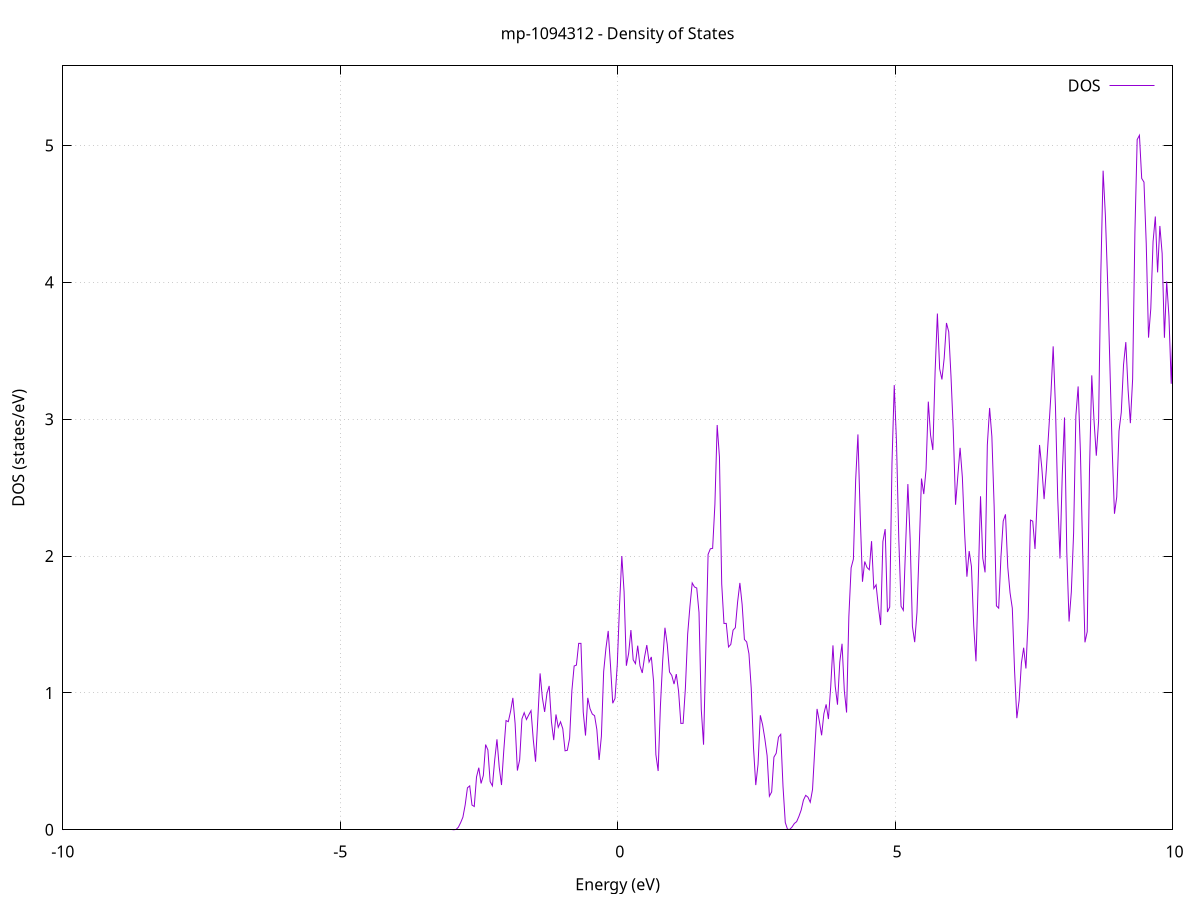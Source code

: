 set title 'mp-1094312 - Density of States'
set xlabel 'Energy (eV)'
set ylabel 'DOS (states/eV)'
set grid
set xrange [-10:10]
set yrange [0:5.581]
set xzeroaxis lt -1
set terminal png size 800,600
set output 'mp-1094312_dos_gnuplot.png'
plot '-' using 1:2 with lines title 'DOS'
-45.014400 0.000000
-44.973500 0.000000
-44.932600 0.000000
-44.891700 0.000000
-44.850800 0.000000
-44.809800 0.000000
-44.768900 0.000000
-44.728000 0.000000
-44.687100 0.000000
-44.646200 0.000000
-44.605300 0.000000
-44.564300 0.000000
-44.523400 0.000000
-44.482500 0.000000
-44.441600 0.000000
-44.400700 0.000000
-44.359800 0.000000
-44.318800 0.000000
-44.277900 0.000000
-44.237000 0.000000
-44.196100 0.000000
-44.155200 0.000000
-44.114300 0.000000
-44.073300 0.000000
-44.032400 0.000000
-43.991500 0.000000
-43.950600 0.000000
-43.909700 0.000000
-43.868800 0.000000
-43.827900 0.000000
-43.786900 0.000000
-43.746000 0.000000
-43.705100 0.000000
-43.664200 0.000000
-43.623300 0.000000
-43.582400 0.000000
-43.541400 0.000000
-43.500500 0.000000
-43.459600 0.000000
-43.418700 0.000000
-43.377800 0.000000
-43.336900 0.000000
-43.295900 0.000000
-43.255000 0.000000
-43.214100 0.000000
-43.173200 0.000000
-43.132300 0.000000
-43.091400 0.000000
-43.050400 0.000000
-43.009500 0.000000
-42.968600 0.000000
-42.927700 0.000000
-42.886800 0.000000
-42.845900 0.000000
-42.804900 0.000000
-42.764000 0.000000
-42.723100 0.000000
-42.682200 0.000000
-42.641300 0.000000
-42.600400 0.000000
-42.559400 0.000000
-42.518500 0.000000
-42.477600 0.000000
-42.436700 0.000000
-42.395800 0.000000
-42.354900 0.000000
-42.313900 0.000000
-42.273000 0.000000
-42.232100 0.000000
-42.191200 0.000000
-42.150300 0.000000
-42.109400 0.000000
-42.068500 0.000000
-42.027500 0.000000
-41.986600 0.000000
-41.945700 0.000000
-41.904800 0.000000
-41.863900 0.000000
-41.823000 0.000000
-41.782000 0.000000
-41.741100 0.000000
-41.700200 0.000000
-41.659300 0.000000
-41.618400 0.000000
-41.577500 0.000000
-41.536500 0.000000
-41.495600 0.000000
-41.454700 0.000100
-41.413800 0.017100
-41.372900 0.610900
-41.332000 6.289700
-41.291000 19.153400
-41.250100 17.563800
-41.209200 4.842600
-41.168300 0.393500
-41.127400 0.009200
-41.086500 0.000100
-41.045500 0.000000
-41.004600 0.000000
-40.963700 0.000000
-40.922800 0.000000
-40.881900 0.000000
-40.841000 0.000000
-40.800000 0.000000
-40.759100 0.000000
-40.718200 0.000000
-40.677300 0.000000
-40.636400 0.000000
-40.595500 0.000000
-40.554500 0.000000
-40.513600 0.000000
-40.472700 0.000000
-40.431800 0.000000
-40.390900 0.000000
-40.350000 0.000000
-40.309100 0.000000
-40.268100 0.000000
-40.227200 0.000000
-40.186300 0.000000
-40.145400 0.000000
-40.104500 0.000000
-40.063600 0.000000
-40.022600 0.000000
-39.981700 0.000000
-39.940800 0.000000
-39.899900 0.000000
-39.859000 0.000000
-39.818100 0.000000
-39.777100 0.000000
-39.736200 0.000000
-39.695300 0.000000
-39.654400 0.000000
-39.613500 0.000000
-39.572600 0.000000
-39.531600 0.000000
-39.490700 0.000000
-39.449800 0.000000
-39.408900 0.000000
-39.368000 0.000000
-39.327100 0.000000
-39.286100 0.000000
-39.245200 0.000000
-39.204300 0.000000
-39.163400 0.000000
-39.122500 0.000000
-39.081600 0.000000
-39.040600 0.000000
-38.999700 0.000000
-38.958800 0.000000
-38.917900 0.000000
-38.877000 0.000000
-38.836100 0.000000
-38.795200 0.000000
-38.754200 0.000000
-38.713300 0.000000
-38.672400 0.000000
-38.631500 0.000000
-38.590600 0.000000
-38.549700 0.000000
-38.508700 0.000000
-38.467800 0.000000
-38.426900 0.000000
-38.386000 0.000000
-38.345100 0.000000
-38.304200 0.000000
-38.263200 0.000000
-38.222300 0.000000
-38.181400 0.000000
-38.140500 0.000000
-38.099600 0.000000
-38.058700 0.000000
-38.017700 0.000000
-37.976800 0.000000
-37.935900 0.000000
-37.895000 0.000000
-37.854100 0.000000
-37.813200 0.000000
-37.772200 0.000000
-37.731300 0.000000
-37.690400 0.000000
-37.649500 0.000000
-37.608600 0.000000
-37.567700 0.000000
-37.526700 0.000000
-37.485800 0.000000
-37.444900 0.000000
-37.404000 0.000000
-37.363100 0.000000
-37.322200 0.000000
-37.281200 0.000000
-37.240300 0.000000
-37.199400 0.000000
-37.158500 0.000000
-37.117600 0.000000
-37.076700 0.000000
-37.035800 0.000000
-36.994800 0.000000
-36.953900 0.000000
-36.913000 0.000000
-36.872100 0.000000
-36.831200 0.000000
-36.790300 0.000000
-36.749300 0.000000
-36.708400 0.000000
-36.667500 0.000000
-36.626600 0.000000
-36.585700 0.000000
-36.544800 0.000000
-36.503800 0.000000
-36.462900 0.000000
-36.422000 0.000000
-36.381100 0.000000
-36.340200 0.000000
-36.299300 0.000000
-36.258300 0.000000
-36.217400 0.000000
-36.176500 0.000000
-36.135600 0.000000
-36.094700 0.000000
-36.053800 0.000000
-36.012800 0.000000
-35.971900 0.000000
-35.931000 0.000000
-35.890100 0.000000
-35.849200 0.000000
-35.808300 0.000000
-35.767300 0.000000
-35.726400 0.000000
-35.685500 0.000000
-35.644600 0.000000
-35.603700 0.000000
-35.562800 0.000000
-35.521900 0.000000
-35.480900 0.000000
-35.440000 0.000000
-35.399100 0.000000
-35.358200 0.000000
-35.317300 0.000000
-35.276400 0.000000
-35.235400 0.000000
-35.194500 0.000000
-35.153600 0.000000
-35.112700 0.000000
-35.071800 0.000000
-35.030900 0.000000
-34.989900 0.000000
-34.949000 0.000000
-34.908100 0.000000
-34.867200 0.000000
-34.826300 0.000000
-34.785400 0.000000
-34.744400 0.000000
-34.703500 0.000000
-34.662600 0.000000
-34.621700 0.000000
-34.580800 0.000000
-34.539900 0.000000
-34.498900 0.000000
-34.458000 0.000000
-34.417100 0.000000
-34.376200 0.000000
-34.335300 0.000000
-34.294400 0.000000
-34.253400 0.000000
-34.212500 0.000000
-34.171600 0.000000
-34.130700 0.000000
-34.089800 0.000000
-34.048900 0.000000
-34.007900 0.000000
-33.967000 0.000000
-33.926100 0.000000
-33.885200 0.000000
-33.844300 0.000000
-33.803400 0.000000
-33.762500 0.000000
-33.721500 0.000000
-33.680600 0.000000
-33.639700 0.000000
-33.598800 0.000000
-33.557900 0.000000
-33.517000 0.000000
-33.476000 0.000000
-33.435100 0.000000
-33.394200 0.000000
-33.353300 0.000000
-33.312400 0.000000
-33.271500 0.000000
-33.230500 0.000000
-33.189600 0.000000
-33.148700 0.000000
-33.107800 0.000000
-33.066900 0.000000
-33.026000 0.000000
-32.985000 0.000000
-32.944100 0.000000
-32.903200 0.000000
-32.862300 0.000000
-32.821400 0.000000
-32.780500 0.000000
-32.739500 0.000000
-32.698600 0.000000
-32.657700 0.000000
-32.616800 0.000000
-32.575900 0.000000
-32.535000 0.000000
-32.494000 0.000000
-32.453100 0.000000
-32.412200 0.000000
-32.371300 0.000000
-32.330400 0.000000
-32.289500 0.000000
-32.248500 0.000000
-32.207600 0.000000
-32.166700 0.000000
-32.125800 0.000000
-32.084900 0.000000
-32.044000 0.000000
-32.003100 0.000000
-31.962100 0.000000
-31.921200 0.000000
-31.880300 0.000000
-31.839400 0.000000
-31.798500 0.000000
-31.757600 0.000000
-31.716600 0.000000
-31.675700 0.000000
-31.634800 0.000000
-31.593900 0.000000
-31.553000 0.000000
-31.512100 0.000000
-31.471100 0.000000
-31.430200 0.000000
-31.389300 0.000000
-31.348400 0.000000
-31.307500 0.000000
-31.266600 0.000000
-31.225600 0.000000
-31.184700 0.000000
-31.143800 0.000000
-31.102900 0.000000
-31.062000 0.000000
-31.021100 0.000000
-30.980100 0.000000
-30.939200 0.000000
-30.898300 0.000000
-30.857400 0.000000
-30.816500 0.000000
-30.775600 0.000000
-30.734600 0.000000
-30.693700 0.000000
-30.652800 0.000000
-30.611900 0.000000
-30.571000 0.000000
-30.530100 0.000000
-30.489200 0.000000
-30.448200 0.000000
-30.407300 0.000000
-30.366400 0.000000
-30.325500 0.000000
-30.284600 0.000000
-30.243700 0.000000
-30.202700 0.000000
-30.161800 0.000000
-30.120900 0.000000
-30.080000 0.000000
-30.039100 0.000000
-29.998200 0.000000
-29.957200 0.000000
-29.916300 0.000000
-29.875400 0.000000
-29.834500 0.000000
-29.793600 0.000000
-29.752700 0.000000
-29.711700 0.000000
-29.670800 0.000000
-29.629900 0.000000
-29.589000 0.000000
-29.548100 0.000000
-29.507200 0.000000
-29.466200 0.000000
-29.425300 0.000000
-29.384400 0.000000
-29.343500 0.000000
-29.302600 0.000000
-29.261700 0.000000
-29.220700 0.000000
-29.179800 0.000000
-29.138900 0.000000
-29.098000 0.000000
-29.057100 0.000000
-29.016200 0.000000
-28.975200 0.000000
-28.934300 0.000000
-28.893400 0.000000
-28.852500 0.000000
-28.811600 0.000000
-28.770700 0.000000
-28.729800 0.000000
-28.688800 0.000000
-28.647900 0.000000
-28.607000 0.000000
-28.566100 0.000000
-28.525200 0.000000
-28.484300 0.000000
-28.443300 0.000000
-28.402400 0.000000
-28.361500 0.000000
-28.320600 0.000000
-28.279700 0.000000
-28.238800 0.000000
-28.197800 0.000000
-28.156900 0.000000
-28.116000 0.000000
-28.075100 0.000000
-28.034200 0.000000
-27.993300 0.000000
-27.952300 0.000000
-27.911400 0.000000
-27.870500 0.000000
-27.829600 0.000000
-27.788700 0.000000
-27.747800 0.000000
-27.706800 0.000000
-27.665900 0.000000
-27.625000 0.000000
-27.584100 0.000000
-27.543200 0.000000
-27.502300 0.000000
-27.461300 0.000000
-27.420400 0.000000
-27.379500 0.000000
-27.338600 0.000000
-27.297700 0.000000
-27.256800 0.000000
-27.215900 0.000000
-27.174900 0.000000
-27.134000 0.000000
-27.093100 0.000000
-27.052200 0.000000
-27.011300 0.000000
-26.970400 0.000000
-26.929400 0.000000
-26.888500 0.000000
-26.847600 0.000000
-26.806700 0.000000
-26.765800 0.000000
-26.724900 0.000000
-26.683900 0.000000
-26.643000 0.000000
-26.602100 0.000000
-26.561200 0.000000
-26.520300 0.000000
-26.479400 0.000000
-26.438400 0.000000
-26.397500 0.000000
-26.356600 0.000000
-26.315700 0.000000
-26.274800 0.000000
-26.233900 0.000000
-26.192900 0.000000
-26.152000 0.000000
-26.111100 0.000000
-26.070200 0.000000
-26.029300 0.000000
-25.988400 0.000000
-25.947400 0.000000
-25.906500 0.000000
-25.865600 0.000000
-25.824700 0.000000
-25.783800 0.000000
-25.742900 0.000000
-25.701900 0.000000
-25.661000 0.000000
-25.620100 0.000000
-25.579200 0.000000
-25.538300 0.000000
-25.497400 0.000000
-25.456500 0.000000
-25.415500 0.000000
-25.374600 0.000000
-25.333700 0.000000
-25.292800 0.000000
-25.251900 0.000000
-25.211000 0.000000
-25.170000 0.000000
-25.129100 0.000000
-25.088200 0.000000
-25.047300 0.000000
-25.006400 0.000000
-24.965500 0.000000
-24.924500 0.000000
-24.883600 0.000000
-24.842700 0.000000
-24.801800 0.000000
-24.760900 0.000000
-24.720000 0.000000
-24.679000 0.000000
-24.638100 0.000000
-24.597200 0.000000
-24.556300 0.000000
-24.515400 0.000000
-24.474500 0.000000
-24.433500 0.000000
-24.392600 0.000000
-24.351700 0.000000
-24.310800 0.000000
-24.269900 0.000000
-24.229000 0.000000
-24.188000 0.000000
-24.147100 0.000000
-24.106200 0.000000
-24.065300 0.000000
-24.024400 0.000000
-23.983500 0.000000
-23.942500 0.000000
-23.901600 0.000000
-23.860700 0.000000
-23.819800 0.000000
-23.778900 0.000000
-23.738000 0.000000
-23.697100 0.000000
-23.656100 0.000000
-23.615200 0.000000
-23.574300 0.000000
-23.533400 0.000000
-23.492500 0.000000
-23.451600 0.000000
-23.410600 0.000000
-23.369700 0.000000
-23.328800 0.000000
-23.287900 0.000000
-23.247000 0.000000
-23.206100 0.000000
-23.165100 0.000000
-23.124200 0.000000
-23.083300 0.000000
-23.042400 0.000000
-23.001500 0.000000
-22.960600 0.000000
-22.919600 0.000000
-22.878700 0.000000
-22.837800 0.000000
-22.796900 0.000000
-22.756000 0.000000
-22.715100 0.000000
-22.674100 0.000000
-22.633200 0.000000
-22.592300 0.000000
-22.551400 0.000000
-22.510500 0.000000
-22.469600 0.000000
-22.428600 0.000000
-22.387700 0.000000
-22.346800 0.000000
-22.305900 0.000000
-22.265000 0.000000
-22.224100 0.000000
-22.183200 0.000000
-22.142200 0.000000
-22.101300 0.000000
-22.060400 0.000000
-22.019500 0.000000
-21.978600 0.000000
-21.937700 0.000000
-21.896700 0.000000
-21.855800 0.000000
-21.814900 0.000000
-21.774000 0.000000
-21.733100 0.000000
-21.692200 0.000000
-21.651200 0.000000
-21.610300 0.000000
-21.569400 0.000000
-21.528500 0.000000
-21.487600 0.000000
-21.446700 0.000000
-21.405700 0.000000
-21.364800 0.000000
-21.323900 0.000000
-21.283000 0.000000
-21.242100 0.000000
-21.201200 0.000000
-21.160200 0.000000
-21.119300 0.000000
-21.078400 0.000000
-21.037500 0.000000
-20.996600 0.000000
-20.955700 0.000000
-20.914700 0.000000
-20.873800 0.000000
-20.832900 0.000000
-20.792000 0.000000
-20.751100 0.000000
-20.710200 0.000000
-20.669200 0.000000
-20.628300 0.000000
-20.587400 0.000000
-20.546500 0.000000
-20.505600 0.000000
-20.464700 0.000000
-20.423800 0.000000
-20.382800 0.000000
-20.341900 0.000000
-20.301000 0.000000
-20.260100 0.000000
-20.219200 0.000000
-20.178300 0.000000
-20.137300 0.000000
-20.096400 0.000000
-20.055500 0.000000
-20.014600 0.000000
-19.973700 0.000000
-19.932800 0.000000
-19.891800 0.000000
-19.850900 0.000000
-19.810000 0.000000
-19.769100 0.000000
-19.728200 0.000000
-19.687300 0.000000
-19.646300 0.000000
-19.605400 0.000000
-19.564500 0.005400
-19.523600 0.303400
-19.482700 5.149700
-19.441800 28.344200
-19.400800 55.504600
-19.359900 42.648100
-19.319000 13.146700
-19.278100 1.484100
-19.237200 0.054200
-19.196300 0.000600
-19.155300 0.000000
-19.114400 0.000000
-19.073500 0.000000
-19.032600 0.000000
-18.991700 0.000000
-18.950800 0.000000
-18.909900 0.000000
-18.868900 0.000000
-18.828000 0.000000
-18.787100 0.000000
-18.746200 0.000000
-18.705300 0.000000
-18.664400 0.000000
-18.623400 0.000000
-18.582500 0.000000
-18.541600 0.000000
-18.500700 0.000000
-18.459800 0.000000
-18.418900 0.000000
-18.377900 0.000000
-18.337000 0.000000
-18.296100 0.000000
-18.255200 0.000000
-18.214300 0.000000
-18.173400 0.000000
-18.132400 0.000000
-18.091500 0.000000
-18.050600 0.000000
-18.009700 0.000000
-17.968800 0.000000
-17.927900 0.000000
-17.886900 0.000000
-17.846000 0.000000
-17.805100 0.000000
-17.764200 0.000000
-17.723300 0.000000
-17.682400 0.000000
-17.641400 0.000000
-17.600500 0.000000
-17.559600 0.000000
-17.518700 0.000000
-17.477800 0.000000
-17.436900 0.000000
-17.395900 0.000000
-17.355000 0.000000
-17.314100 0.000000
-17.273200 0.000000
-17.232300 0.000000
-17.191400 0.000000
-17.150500 0.000000
-17.109500 0.000000
-17.068600 0.000000
-17.027700 0.000000
-16.986800 0.000000
-16.945900 0.000000
-16.905000 0.000000
-16.864000 0.000000
-16.823100 0.000000
-16.782200 0.000000
-16.741300 0.000000
-16.700400 0.000000
-16.659500 0.000000
-16.618500 0.000000
-16.577600 0.000000
-16.536700 0.000000
-16.495800 0.000000
-16.454900 0.000000
-16.414000 0.000000
-16.373000 0.000000
-16.332100 0.000000
-16.291200 0.000000
-16.250300 0.000000
-16.209400 0.000000
-16.168500 0.000000
-16.127500 0.000000
-16.086600 0.000000
-16.045700 0.000000
-16.004800 0.000000
-15.963900 0.000000
-15.923000 0.000000
-15.882000 0.000000
-15.841100 0.000000
-15.800200 0.000000
-15.759300 0.000000
-15.718400 0.000000
-15.677500 0.000000
-15.636500 0.000000
-15.595600 0.000000
-15.554700 0.000000
-15.513800 0.000000
-15.472900 0.000000
-15.432000 0.000000
-15.391100 0.000000
-15.350100 0.000000
-15.309200 0.000000
-15.268300 0.000000
-15.227400 0.000000
-15.186500 0.000000
-15.145600 0.000000
-15.104600 0.000000
-15.063700 0.000000
-15.022800 0.000000
-14.981900 0.000000
-14.941000 0.000000
-14.900100 0.000000
-14.859100 0.000000
-14.818200 0.000000
-14.777300 0.000000
-14.736400 0.000000
-14.695500 0.000000
-14.654600 0.000000
-14.613600 0.000000
-14.572700 0.000000
-14.531800 0.000000
-14.490900 0.000000
-14.450000 0.000000
-14.409100 0.000000
-14.368100 0.000000
-14.327200 0.000000
-14.286300 0.000000
-14.245400 0.000000
-14.204500 0.000000
-14.163600 0.000000
-14.122600 0.000000
-14.081700 0.000000
-14.040800 0.000000
-13.999900 0.000000
-13.959000 0.000000
-13.918100 0.000000
-13.877200 0.000000
-13.836200 0.000000
-13.795300 0.000000
-13.754400 0.000000
-13.713500 0.000000
-13.672600 0.000000
-13.631700 0.000000
-13.590700 0.000200
-13.549800 0.013800
-13.508900 0.258600
-13.468000 1.729000
-13.427100 5.258000
-13.386200 12.005100
-13.345200 29.550800
-13.304300 60.161400
-13.263400 84.990400
-13.222500 97.809900
-13.181600 111.360800
-13.140700 121.844600
-13.099700 105.388500
-13.058800 64.187300
-13.017900 27.986800
-12.977000 8.518600
-12.936100 1.883500
-12.895200 0.244600
-12.854200 0.012800
-12.813300 0.000200
-12.772400 0.000000
-12.731500 0.000000
-12.690600 0.000000
-12.649700 0.000000
-12.608700 0.000000
-12.567800 0.000000
-12.526900 0.000000
-12.486000 0.000000
-12.445100 0.000000
-12.404200 0.000000
-12.363200 0.000000
-12.322300 0.000000
-12.281400 0.000000
-12.240500 0.000000
-12.199600 0.000000
-12.158700 0.000000
-12.117800 0.000000
-12.076800 0.000000
-12.035900 0.000000
-11.995000 0.000000
-11.954100 0.000000
-11.913200 0.000000
-11.872300 0.000000
-11.831300 0.000000
-11.790400 0.000000
-11.749500 0.000000
-11.708600 0.000000
-11.667700 0.000000
-11.626800 0.000000
-11.585800 0.000000
-11.544900 0.000000
-11.504000 0.000000
-11.463100 0.000000
-11.422200 0.000000
-11.381300 0.000000
-11.340300 0.000000
-11.299400 0.000000
-11.258500 0.000000
-11.217600 0.000000
-11.176700 0.000000
-11.135800 0.000000
-11.094800 0.000000
-11.053900 0.000000
-11.013000 0.000000
-10.972100 0.000000
-10.931200 0.000000
-10.890300 0.000000
-10.849300 0.000000
-10.808400 0.000000
-10.767500 0.000000
-10.726600 0.000000
-10.685700 0.000000
-10.644800 0.000000
-10.603900 0.000000
-10.562900 0.000000
-10.522000 0.000000
-10.481100 0.000000
-10.440200 0.000000
-10.399300 0.000000
-10.358400 0.000000
-10.317400 0.000000
-10.276500 0.000000
-10.235600 0.000000
-10.194700 0.000000
-10.153800 0.000000
-10.112900 0.000000
-10.071900 0.000000
-10.031000 0.000000
-9.990100 0.000000
-9.949200 0.000000
-9.908300 0.000000
-9.867400 0.000000
-9.826400 0.000000
-9.785500 0.000000
-9.744600 0.000000
-9.703700 0.000000
-9.662800 0.000000
-9.621900 0.000000
-9.580900 0.000000
-9.540000 0.000000
-9.499100 0.000000
-9.458200 0.000000
-9.417300 0.000000
-9.376400 0.000000
-9.335400 0.000000
-9.294500 0.000000
-9.253600 0.000000
-9.212700 0.000000
-9.171800 0.000000
-9.130900 0.000000
-9.089900 0.000000
-9.049000 0.000000
-9.008100 0.000000
-8.967200 0.000000
-8.926300 0.000000
-8.885400 0.000000
-8.844500 0.000000
-8.803500 0.000000
-8.762600 0.000000
-8.721700 0.000000
-8.680800 0.000000
-8.639900 0.000000
-8.599000 0.000000
-8.558000 0.000000
-8.517100 0.000000
-8.476200 0.000000
-8.435300 0.000000
-8.394400 0.000000
-8.353500 0.000000
-8.312500 0.000000
-8.271600 0.000000
-8.230700 0.000000
-8.189800 0.000000
-8.148900 0.000000
-8.108000 0.000000
-8.067000 0.000000
-8.026100 0.000000
-7.985200 0.000000
-7.944300 0.000000
-7.903400 0.000000
-7.862500 0.000000
-7.821500 0.000000
-7.780600 0.000000
-7.739700 0.000000
-7.698800 0.000000
-7.657900 0.000000
-7.617000 0.000000
-7.576000 0.000000
-7.535100 0.000000
-7.494200 0.000000
-7.453300 0.000000
-7.412400 0.000000
-7.371500 0.000000
-7.330500 0.000000
-7.289600 0.000000
-7.248700 0.000000
-7.207800 0.000000
-7.166900 0.000000
-7.126000 0.000000
-7.085100 0.000000
-7.044100 0.000000
-7.003200 0.000000
-6.962300 0.000000
-6.921400 0.000000
-6.880500 0.000000
-6.839600 0.000000
-6.798600 0.000000
-6.757700 0.000000
-6.716800 0.000000
-6.675900 0.000000
-6.635000 0.000000
-6.594100 0.000000
-6.553100 0.000000
-6.512200 0.000000
-6.471300 0.000000
-6.430400 0.000000
-6.389500 0.000000
-6.348600 0.000000
-6.307600 0.000000
-6.266700 0.000000
-6.225800 0.000000
-6.184900 0.000000
-6.144000 0.000000
-6.103100 0.000000
-6.062100 0.000000
-6.021200 0.000000
-5.980300 0.000000
-5.939400 0.000000
-5.898500 0.000000
-5.857600 0.000000
-5.816600 0.000000
-5.775700 0.000000
-5.734800 0.000000
-5.693900 0.000000
-5.653000 0.000000
-5.612100 0.000000
-5.571200 0.000000
-5.530200 0.000000
-5.489300 0.000000
-5.448400 0.000000
-5.407500 0.000000
-5.366600 0.000000
-5.325700 0.000000
-5.284700 0.000000
-5.243800 0.000000
-5.202900 0.000000
-5.162000 0.000000
-5.121100 0.000000
-5.080200 0.000000
-5.039200 0.000000
-4.998300 0.000000
-4.957400 0.000000
-4.916500 0.000000
-4.875600 0.000000
-4.834700 0.000000
-4.793700 0.000000
-4.752800 0.000000
-4.711900 0.000000
-4.671000 0.000000
-4.630100 0.000000
-4.589200 0.000000
-4.548200 0.000000
-4.507300 0.000000
-4.466400 0.000000
-4.425500 0.000000
-4.384600 0.000000
-4.343700 0.000000
-4.302700 0.000000
-4.261800 0.000000
-4.220900 0.000000
-4.180000 0.000000
-4.139100 0.000000
-4.098200 0.000000
-4.057200 0.000000
-4.016300 0.000000
-3.975400 0.000000
-3.934500 0.000000
-3.893600 0.000000
-3.852700 0.000000
-3.811800 0.000000
-3.770800 0.000000
-3.729900 0.000000
-3.689000 0.000000
-3.648100 0.000000
-3.607200 0.000000
-3.566300 0.000000
-3.525300 0.000000
-3.484400 0.000000
-3.443500 0.000000
-3.402600 0.000000
-3.361700 0.000000
-3.320800 0.000000
-3.279800 0.000000
-3.238900 0.000000
-3.198000 0.000000
-3.157100 0.000000
-3.116200 0.000000
-3.075300 0.000000
-3.034300 0.000000
-2.993400 0.000000
-2.952500 0.000100
-2.911600 0.002400
-2.870700 0.018700
-2.829800 0.051800
-2.788800 0.092100
-2.747900 0.181700
-2.707000 0.306700
-2.666100 0.320600
-2.625200 0.180700
-2.584300 0.170000
-2.543300 0.386500
-2.502400 0.453400
-2.461500 0.338400
-2.420600 0.396600
-2.379700 0.622600
-2.338800 0.583500
-2.297900 0.351700
-2.256900 0.320800
-2.216000 0.509300
-2.175100 0.660900
-2.134200 0.456900
-2.093300 0.327000
-2.052400 0.577500
-2.011400 0.798000
-1.970500 0.789900
-1.929600 0.865200
-1.888700 0.963600
-1.847800 0.775700
-1.806900 0.432600
-1.765900 0.511600
-1.725000 0.809900
-1.684100 0.855500
-1.643200 0.805600
-1.602300 0.839200
-1.561400 0.870200
-1.520400 0.657900
-1.479500 0.497300
-1.438600 0.812600
-1.397700 1.142500
-1.356800 0.964900
-1.315900 0.861200
-1.274900 0.995100
-1.234000 1.050900
-1.193100 0.788700
-1.152200 0.655300
-1.111300 0.842300
-1.070400 0.748800
-1.029400 0.788800
-0.988500 0.737900
-0.947600 0.576900
-0.906700 0.580800
-0.865800 0.668300
-0.824900 1.016000
-0.783900 1.196700
-0.743000 1.203000
-0.702100 1.361800
-0.661200 1.361900
-0.620300 0.860900
-0.579400 0.688400
-0.538500 0.963800
-0.497500 0.884000
-0.456600 0.845400
-0.415700 0.833700
-0.374800 0.732400
-0.333900 0.510200
-0.293000 0.683400
-0.252000 1.155600
-0.211100 1.325700
-0.170200 1.452900
-0.129300 1.203800
-0.088400 0.924400
-0.047500 0.959500
-0.006500 1.207300
0.034400 1.641200
0.075300 2.000000
0.116200 1.738100
0.157100 1.198400
0.198000 1.288600
0.239000 1.459400
0.279900 1.242100
0.320800 1.213700
0.361700 1.345300
0.402600 1.197500
0.443500 1.145600
0.484500 1.260900
0.525400 1.349600
0.566300 1.225700
0.607200 1.262600
0.648100 1.082300
0.689000 0.549400
0.730000 0.429400
0.770900 0.904400
0.811800 1.235700
0.852700 1.476000
0.893600 1.355900
0.934500 1.152500
0.975500 1.127700
1.016400 1.064300
1.057300 1.137500
1.098200 1.012100
1.139100 0.777100
1.180000 0.777600
1.220900 1.034200
1.261900 1.429300
1.302800 1.631700
1.343700 1.803300
1.384600 1.774100
1.425500 1.766200
1.466400 1.587800
1.507400 0.877700
1.548300 0.621600
1.589200 1.314200
1.630100 2.012100
1.671000 2.052900
1.711900 2.056100
1.752900 2.378300
1.793800 2.957300
1.834700 2.722800
1.875600 1.795900
1.916500 1.507200
1.957400 1.507800
1.998400 1.335500
2.039300 1.354100
2.080200 1.458300
2.121100 1.476300
2.162000 1.663900
2.202900 1.803500
2.243900 1.644600
2.284800 1.390100
2.325700 1.372400
2.366600 1.285800
2.407500 1.034400
2.448400 0.601000
2.489400 0.326500
2.530300 0.478100
2.571200 0.836500
2.612100 0.767900
2.653000 0.664900
2.693900 0.540700
2.734800 0.245300
2.775800 0.276600
2.816700 0.530900
2.857600 0.558900
2.898500 0.676500
2.939400 0.697300
2.980300 0.317200
3.021300 0.052900
3.062200 0.003100
3.103100 0.003000
3.144000 0.020600
3.184900 0.046200
3.225800 0.059200
3.266800 0.097700
3.307700 0.144200
3.348600 0.216600
3.389500 0.251500
3.430400 0.238000
3.471300 0.201100
3.512300 0.293800
3.553200 0.592900
3.594100 0.883000
3.635000 0.793600
3.675900 0.690200
3.716800 0.847600
3.757800 0.916300
3.798700 0.808700
3.839600 1.041700
3.880500 1.347500
3.921400 1.048600
3.962300 0.914000
4.003300 1.225200
4.044200 1.359100
4.085100 1.017700
4.126000 0.856600
4.166900 1.556200
4.207800 1.913900
4.248800 1.977400
4.289700 2.554500
4.330600 2.888400
4.371500 2.299300
4.412400 1.811900
4.453300 1.960000
4.494200 1.916300
4.535200 1.899700
4.576100 2.108700
4.617000 1.763400
4.657900 1.789500
4.698800 1.630600
4.739700 1.495800
4.780700 2.106100
4.821600 2.196900
4.862500 1.590900
4.903400 1.627800
4.944300 2.676400
4.985200 3.248800
5.026200 2.825600
5.067100 2.123800
5.108000 1.633100
5.148900 1.603300
5.189800 2.073300
5.230700 2.525700
5.271700 2.123900
5.312600 1.485400
5.353500 1.370800
5.394400 1.586900
5.435300 2.064800
5.476200 2.566100
5.517200 2.452600
5.558100 2.632300
5.599000 3.128100
5.639900 2.882400
5.680800 2.774600
5.721700 3.347700
5.762700 3.771700
5.803600 3.368100
5.844500 3.289900
5.885400 3.446500
5.926300 3.702700
5.967200 3.638000
6.008200 3.310500
6.049100 2.916300
6.090000 2.374300
6.130900 2.584500
6.171800 2.790300
6.212700 2.575400
6.253600 2.166700
6.294600 1.848800
6.335500 2.036200
6.376400 1.923400
6.417300 1.490100
6.458200 1.230900
6.499100 1.820900
6.540100 2.436300
6.581000 1.983700
6.621900 1.880600
6.662800 2.810900
6.703700 3.081500
6.744600 2.872300
6.785600 2.362900
6.826500 1.635900
6.867400 1.619000
6.908300 1.993800
6.949200 2.255800
6.990100 2.304500
7.031100 1.919600
7.072000 1.732300
7.112900 1.618900
7.153800 1.160800
7.194700 0.815500
7.235600 0.945400
7.276600 1.217400
7.317500 1.329900
7.358400 1.178500
7.399300 1.547400
7.440200 2.262500
7.481100 2.254800
7.522100 2.051500
7.563000 2.431300
7.603900 2.811200
7.644800 2.643400
7.685700 2.416000
7.726600 2.633300
7.767500 2.902200
7.808500 3.177800
7.849400 3.531900
7.890300 3.094100
7.931200 2.428100
7.972100 1.982000
8.013000 2.591100
8.054000 3.012200
8.094900 2.028900
8.135800 1.521700
8.176700 1.737500
8.217600 2.167500
8.258500 3.024500
8.299500 3.238900
8.340400 2.760000
8.381300 2.028700
8.422200 1.369500
8.463100 1.447100
8.504000 2.625700
8.545000 3.319900
8.585900 2.988500
8.626800 2.732800
8.667700 2.984300
8.708600 4.070300
8.749500 4.815400
8.790500 4.487500
8.831400 3.996900
8.872300 3.380900
8.913200 2.777200
8.954100 2.308800
8.995000 2.431200
9.036000 2.913500
9.076900 3.049000
9.117800 3.399400
9.158700 3.562800
9.199600 3.215200
9.240500 2.970500
9.281500 3.292600
9.322400 4.363000
9.363300 5.042400
9.404200 5.074000
9.445100 4.758700
9.486000 4.731600
9.526900 4.280000
9.567900 3.595400
9.608800 3.807100
9.649700 4.296400
9.690600 4.480700
9.731500 4.072100
9.772400 4.411400
9.813400 4.210000
9.854300 3.594500
9.895200 4.006200
9.936100 3.751000
9.977000 3.258200
10.017900 3.805400
10.058900 4.543400
10.099800 4.043300
10.140700 3.009500
10.181600 2.974300
10.222500 3.009800
10.263400 2.387400
10.304400 2.684200
10.345300 3.652100
10.386200 3.771800
10.427100 3.201800
10.468000 2.707900
10.508900 2.208100
10.549900 2.243300
10.590800 2.691600
10.631700 3.145000
10.672600 3.434400
10.713500 3.191500
10.754400 3.298800
10.795400 3.670800
10.836300 3.622000
10.877200 3.322600
10.918100 3.108400
10.959000 3.340400
10.999900 3.799400
11.040800 3.469200
11.081800 2.880200
11.122700 2.970000
11.163600 3.807900
11.204500 4.026500
11.245400 3.245900
11.286300 2.217500
11.327300 1.515200
11.368200 2.005200
11.409100 3.246600
11.450000 3.763300
11.490900 2.975500
11.531800 1.921200
11.572800 2.520300
11.613700 3.549300
11.654600 3.175400
11.695500 2.119200
11.736400 1.997300
11.777300 2.442000
11.818300 2.557500
11.859200 2.976400
11.900100 3.295900
11.941000 2.836600
11.981900 2.872000
12.022800 3.204800
12.063800 3.400200
12.104700 3.263000
12.145600 2.326200
12.186500 2.301500
12.227400 2.916100
12.268300 2.695500
12.309300 1.790700
12.350200 1.733900
12.391100 2.366900
12.432000 2.604900
12.472900 2.272100
12.513800 2.074400
12.554800 2.253000
12.595700 2.424600
12.636600 3.236700
12.677500 4.372500
12.718400 5.019900
12.759300 4.755800
12.800200 4.199000
12.841200 3.847300
12.882100 2.867000
12.923000 2.568400
12.963900 3.262700
13.004800 3.871700
13.045700 4.190300
13.086700 3.910800
13.127600 3.049100
13.168500 2.535800
13.209400 2.743800
13.250300 3.018900
13.291200 2.836400
13.332200 2.512800
13.373100 2.655000
13.414000 2.227100
13.454900 1.707200
13.495800 1.872800
13.536700 2.140200
13.577700 2.280300
13.618600 2.663100
13.659500 2.964600
13.700400 3.607000
13.741300 4.448400
13.782200 3.741900
13.823200 2.239200
13.864100 1.777100
13.905000 1.938200
13.945900 2.656000
13.986800 3.373700
14.027700 2.833900
14.068700 2.059700
14.109600 1.982800
14.150500 1.782600
14.191400 1.419300
14.232300 1.251900
14.273200 1.177600
14.314200 1.084800
14.355100 1.275400
14.396000 2.041100
14.436900 2.638900
14.477800 2.306900
14.518700 2.376700
14.559600 2.764000
14.600600 2.741900
14.641500 1.922600
14.682400 1.283900
14.723300 1.623700
14.764200 2.509200
14.805100 2.476100
14.846100 1.877900
14.887000 1.579300
14.927900 1.992300
14.968800 2.377900
15.009700 3.054500
15.050600 3.990000
15.091600 3.295900
15.132500 2.577100
15.173400 2.031500
15.214300 1.179400
15.255200 1.453600
15.296100 2.109700
15.337100 2.170400
15.378000 1.973100
15.418900 1.222500
15.459800 0.692900
15.500700 1.076200
15.541600 1.810600
15.582600 2.125900
15.623500 2.433400
15.664400 2.483500
15.705300 2.586300
15.746200 2.644800
15.787100 2.241400
15.828100 2.459100
15.869000 2.696300
15.909900 2.611400
15.950800 2.716200
15.991700 2.643100
16.032600 2.521000
16.073500 2.361800
16.114500 1.757000
16.155400 1.186100
16.196300 1.098500
16.237200 1.094200
16.278100 1.275700
16.319000 1.272800
16.360000 1.390700
16.400900 1.354400
16.441800 1.305000
16.482700 1.516200
16.523600 1.673600
16.564500 1.613300
16.605500 1.287200
16.646400 1.335100
16.687300 1.816500
16.728200 1.690400
16.769100 1.470800
16.810000 1.501300
16.851000 1.598000
16.891900 1.545100
16.932800 1.723000
16.973700 1.804100
17.014600 1.619100
17.055500 1.424500
17.096500 1.122200
17.137400 0.972500
17.178300 1.199200
17.219200 1.346300
17.260100 1.254200
17.301000 1.122500
17.342000 1.255800
17.382900 1.863100
17.423800 2.209100
17.464700 1.784900
17.505600 2.070500
17.546500 2.939000
17.587500 3.097800
17.628400 3.335200
17.669300 3.812300
17.710200 4.131000
17.751100 4.707100
17.792000 4.586500
17.832900 3.441200
17.873900 3.008100
17.914800 3.971200
17.955700 4.424700
17.996600 3.528800
18.037500 2.815900
18.078400 2.822200
18.119400 2.811400
18.160300 2.444900
18.201200 2.264500
18.242100 2.606200
18.283000 3.656500
18.323900 4.734300
18.364900 4.805100
18.405800 4.278400
18.446700 3.976500
18.487600 4.396200
18.528500 3.869500
18.569400 3.575000
18.610400 3.850100
18.651300 3.506100
18.692200 3.631300
18.733100 3.949900
18.774000 2.959600
18.814900 2.350100
18.855900 2.516100
18.896800 2.549600
18.937700 2.774100
18.978600 2.797900
19.019500 2.386600
19.060400 2.375100
19.101400 2.609100
19.142300 2.589600
19.183200 2.817100
19.224100 3.444200
19.265000 4.214800
19.305900 5.059700
19.346800 4.713100
19.387800 3.554400
19.428700 2.977500
19.469600 2.945900
19.510500 2.774200
19.551400 3.170000
19.592300 4.067400
19.633300 3.722700
19.674200 2.966200
19.715100 3.452500
19.756000 3.818800
19.796900 3.333700
19.837800 3.405400
19.878800 4.065700
19.919700 4.780300
19.960600 4.350900
20.001500 2.999100
20.042400 2.331100
20.083300 2.327100
20.124300 2.373400
20.165200 2.592500
20.206100 2.640700
20.247000 2.146300
20.287900 2.323400
20.328800 3.896400
20.369800 4.762400
20.410700 4.173200
20.451600 3.455700
20.492500 2.914000
20.533400 2.676100
20.574300 2.617200
20.615300 2.857500
20.656200 2.923300
20.697100 2.650800
20.738000 2.996000
20.778900 3.852100
20.819800 3.520400
20.860800 2.586000
20.901700 2.549600
20.942600 2.705900
20.983500 2.706300
21.024400 2.887600
21.065300 3.784600
21.106200 4.692100
21.147200 5.060100
21.188100 4.346800
21.229000 3.586600
21.269900 2.778900
21.310800 2.216600
21.351700 2.238300
21.392700 2.181800
21.433600 1.899900
21.474500 2.348400
21.515400 3.333500
21.556300 3.063600
21.597200 2.535500
21.638200 3.070500
21.679100 3.901100
21.720000 3.737400
21.760900 3.181700
21.801800 3.349300
21.842700 3.308600
21.883700 3.192800
21.924600 3.579400
21.965500 3.556000
22.006400 2.762600
22.047300 2.562600
22.088200 2.474600
22.129200 2.406000
22.170100 3.008500
22.211000 3.450500
22.251900 3.553600
22.292800 3.513600
22.333700 3.346800
22.374700 3.997600
22.415600 4.880300
22.456500 4.812000
22.497400 3.587500
22.538300 2.911100
22.579200 2.993400
22.620200 3.208200
22.661100 3.720100
22.702000 3.957500
22.742900 3.324000
22.783800 2.410600
22.824700 2.956300
22.865600 4.112300
22.906600 3.840900
22.947500 2.852600
22.988400 2.742200
23.029300 2.644900
23.070200 2.016300
23.111100 1.684800
23.152100 2.106800
23.193000 3.300900
23.233900 3.791500
23.274800 3.158800
23.315700 2.680300
23.356600 2.262700
23.397600 2.153300
23.438500 2.397700
23.479400 2.762600
23.520300 3.325300
23.561200 3.199000
23.602100 3.052100
23.643100 3.189500
23.684000 2.711000
23.724900 2.739100
23.765800 2.890400
23.806700 2.582500
23.847600 1.706600
23.888600 0.890800
23.929500 1.138000
23.970400 1.983300
24.011300 2.949800
24.052200 3.275300
24.093100 2.487800
24.134100 2.019400
24.175000 2.404100
24.215900 2.952500
24.256800 3.275500
24.297700 3.005200
24.338600 2.919400
24.379500 3.534100
24.420500 3.747800
24.461400 3.470900
24.502300 3.674100
24.543200 4.162400
24.584100 3.492300
24.625000 2.916500
24.666000 3.410700
24.706900 3.272000
24.747800 2.691200
24.788700 2.830600
24.829600 3.084400
24.870500 3.148300
24.911500 4.046500
24.952400 4.700800
24.993300 4.904400
25.034200 4.176700
25.075100 3.553600
25.116000 3.260500
25.157000 2.926700
25.197900 2.651000
25.238800 3.171200
25.279700 3.941400
25.320600 4.467900
25.361500 4.436000
25.402500 4.248000
25.443400 4.745500
25.484300 5.002700
25.525200 4.729300
25.566100 4.565800
25.607000 4.002300
25.648000 3.590700
25.688900 3.669100
25.729800 4.352800
25.770700 5.524500
25.811600 5.340200
25.852500 4.629000
25.893500 4.391700
25.934400 4.740400
25.975300 5.506300
26.016200 5.481900
26.057100 4.526300
26.098000 4.084400
26.138900 3.770900
26.179900 3.551200
26.220800 3.032600
26.261700 2.730300
26.302600 3.289700
26.343500 3.983100
26.384400 4.441700
26.425400 4.916100
26.466300 4.475500
26.507200 3.514700
26.548100 3.578100
26.589000 3.976500
26.629900 3.827700
26.670900 3.701200
26.711800 3.087000
26.752700 2.794800
26.793600 3.206700
26.834500 3.885200
26.875400 3.965400
26.916400 4.324600
26.957300 5.048200
26.998200 4.694400
27.039100 3.235700
27.080000 2.506900
27.120900 2.433600
27.161900 2.778800
27.202800 3.393700
27.243700 4.279300
27.284600 5.017400
27.325500 5.147500
27.366400 5.864500
27.407400 6.264200
27.448300 5.458800
27.489200 4.496000
27.530100 3.850600
27.571000 3.962700
27.611900 4.557200
27.652800 4.393600
27.693800 4.092400
27.734700 3.858700
27.775600 3.638000
27.816500 3.359200
27.857400 2.698200
27.898300 2.854900
27.939300 4.277900
27.980200 5.300800
28.021100 5.398700
28.062000 5.719100
28.102900 5.156500
28.143800 4.220400
28.184800 4.031900
28.225700 3.860700
28.266600 3.736300
28.307500 3.872200
28.348400 4.284300
28.389300 5.057800
28.430300 5.794200
28.471200 5.130400
28.512100 4.076500
28.553000 3.605100
28.593900 3.198500
28.634800 3.490300
28.675800 3.682500
28.716700 3.688900
28.757600 3.621700
28.798500 3.733400
28.839400 4.917800
28.880300 5.803800
28.921300 4.656400
28.962200 4.314700
29.003100 5.118700
29.044000 5.067900
29.084900 4.276700
29.125800 4.121100
29.166800 4.056900
29.207700 4.330900
29.248600 4.700300
29.289500 3.795400
29.330400 4.284700
29.371300 5.596900
29.412200 5.708700
29.453200 5.254500
29.494100 4.244300
29.535000 3.276400
29.575900 2.966500
29.616800 3.124500
29.657700 3.158300
29.698700 3.214700
29.739600 4.144000
29.780500 4.126100
29.821400 3.519700
29.862300 3.933300
29.903200 4.746300
29.944200 5.274900
29.985100 5.074200
30.026000 4.406600
30.066900 4.664900
30.107800 4.558000
30.148700 3.817200
30.189700 3.501400
30.230600 3.488800
30.271500 4.000500
30.312400 4.027800
30.353300 3.942200
30.394200 3.947500
30.435200 3.755900
30.476100 3.069500
30.517000 2.462000
30.557900 2.036200
30.598800 1.905000
30.639700 2.852300
30.680700 4.003100
30.721600 3.941600
30.762500 3.541900
30.803400 3.155300
30.844300 2.727000
30.885200 2.489800
30.926200 2.386900
30.967100 1.785700
31.008000 1.216400
31.048900 1.120200
31.089800 1.066400
31.130700 0.741600
31.171600 0.640700
31.212600 1.188500
31.253500 1.915600
31.294400 1.626800
31.335300 1.273400
31.376200 1.504800
31.417100 1.890300
31.458100 2.196200
31.499000 2.329600
31.539900 1.950800
31.580800 1.437400
31.621700 1.182200
31.662600 1.253400
31.703600 1.505200
31.744500 1.461800
31.785400 1.093600
31.826300 0.626700
31.867200 0.317700
31.908100 0.386000
31.949100 0.490200
31.990000 0.395800
32.030900 0.288500
32.071800 0.249000
32.112700 0.188900
32.153600 0.114700
32.194600 0.044000
32.235500 0.024100
32.276400 0.110000
32.317300 0.248000
32.358200 0.391800
32.399100 0.705700
32.440100 0.842100
32.481000 0.680900
32.521900 0.551000
32.562800 0.475300
32.603700 0.501300
32.644600 0.299500
32.685500 0.082100
32.726500 0.047100
32.767400 0.040300
32.808300 0.092000
32.849200 0.170800
32.890100 0.101100
32.931000 0.019700
32.972000 0.028600
33.012900 0.124500
33.053800 0.183000
33.094700 0.135500
33.135600 0.085200
33.176500 0.026200
33.217500 0.002600
33.258400 0.000100
33.299300 0.000000
33.340200 0.000000
33.381100 0.000000
33.422000 0.000000
33.463000 0.000000
33.503900 0.000000
33.544800 0.000000
33.585700 0.000000
33.626600 0.000000
33.667500 0.000000
33.708500 0.000000
33.749400 0.000000
33.790300 0.000000
33.831200 0.000000
33.872100 0.000000
33.913000 0.000000
33.954000 0.000000
33.994900 0.000000
34.035800 0.000000
34.076700 0.000000
34.117600 0.000000
34.158500 0.000000
34.199500 0.000000
34.240400 0.000000
34.281300 0.000000
34.322200 0.000000
34.363100 0.000000
34.404000 0.000000
34.444900 0.000000
34.485900 0.000000
34.526800 0.000000
34.567700 0.000000
34.608600 0.000000
34.649500 0.000000
34.690400 0.000000
34.731400 0.000000
34.772300 0.000000
34.813200 0.000000
34.854100 0.000000
34.895000 0.000000
34.935900 0.000000
34.976900 0.000000
35.017800 0.000000
35.058700 0.000000
35.099600 0.000000
35.140500 0.000000
35.181400 0.000000
35.222400 0.000000
35.263300 0.000000
35.304200 0.000000
35.345100 0.000000
35.386000 0.000000
35.426900 0.000000
35.467900 0.000000
35.508800 0.000000
35.549700 0.000000
35.590600 0.000000
35.631500 0.000000
35.672400 0.000000
35.713400 0.000000
35.754300 0.000000
35.795200 0.000000
35.836100 0.000000
35.877000 0.000000
35.917900 0.000000
35.958800 0.000000
35.999800 0.000000
36.040700 0.000000
36.081600 0.000000
36.122500 0.000000
36.163400 0.000000
36.204300 0.000000
36.245300 0.000000
36.286200 0.000000
36.327100 0.000000
36.368000 0.000000
36.408900 0.000000
36.449800 0.000000
36.490800 0.000000
36.531700 0.000000
36.572600 0.000000
36.613500 0.000000
36.654400 0.000000
36.695300 0.000000
36.736300 0.000000
36.777200 0.000000
36.818100 0.000000
e
